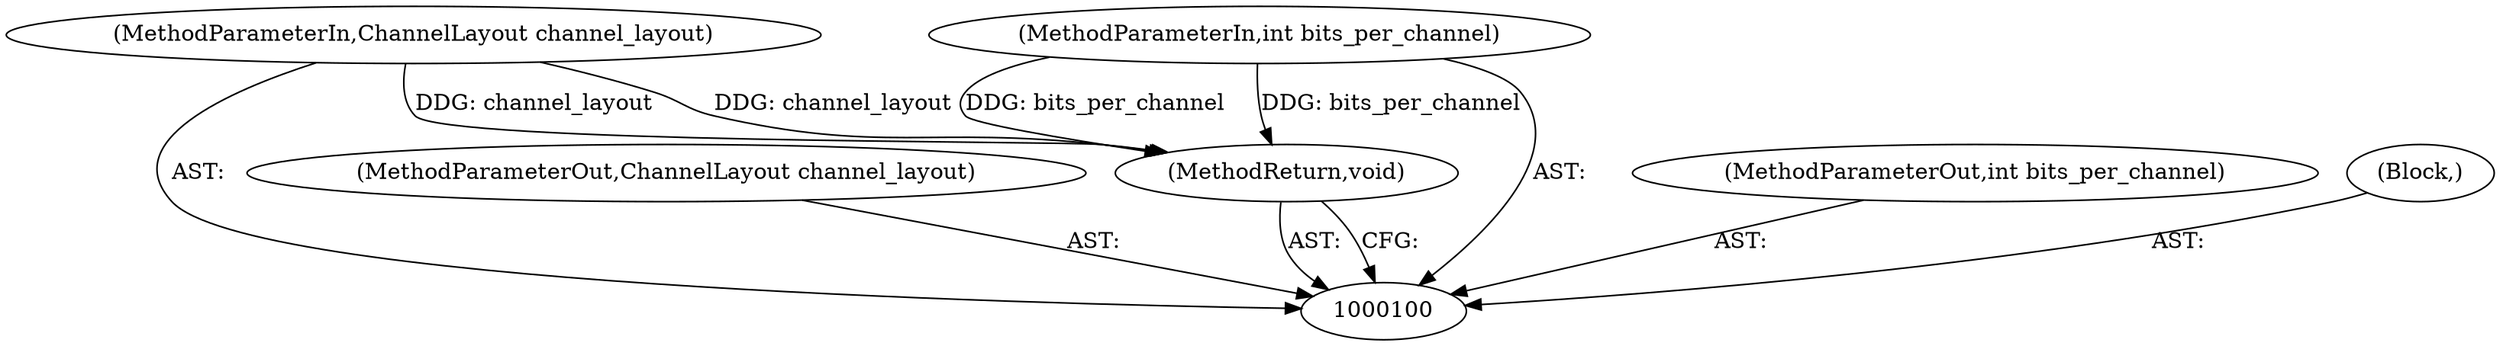 digraph "0_Chrome_802ecdb9cee0d66fe546bdf24e98150f8f716ad8_6" {
"1000101" [label="(MethodParameterIn,ChannelLayout channel_layout)"];
"1000109" [label="(MethodParameterOut,ChannelLayout channel_layout)"];
"1000104" [label="(MethodReturn,void)"];
"1000102" [label="(MethodParameterIn,int bits_per_channel)"];
"1000110" [label="(MethodParameterOut,int bits_per_channel)"];
"1000103" [label="(Block,)"];
"1000101" -> "1000100"  [label="AST: "];
"1000101" -> "1000104"  [label="DDG: channel_layout"];
"1000109" -> "1000100"  [label="AST: "];
"1000104" -> "1000100"  [label="AST: "];
"1000104" -> "1000100"  [label="CFG: "];
"1000102" -> "1000104"  [label="DDG: bits_per_channel"];
"1000101" -> "1000104"  [label="DDG: channel_layout"];
"1000102" -> "1000100"  [label="AST: "];
"1000102" -> "1000104"  [label="DDG: bits_per_channel"];
"1000110" -> "1000100"  [label="AST: "];
"1000103" -> "1000100"  [label="AST: "];
}
